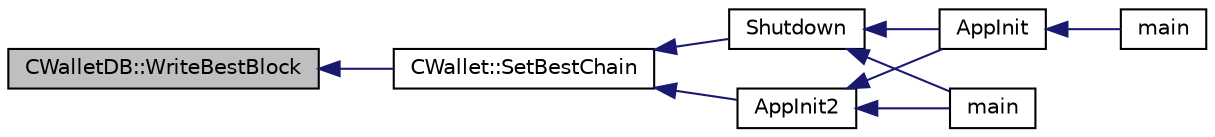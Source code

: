 digraph "CWalletDB::WriteBestBlock"
{
  edge [fontname="Helvetica",fontsize="10",labelfontname="Helvetica",labelfontsize="10"];
  node [fontname="Helvetica",fontsize="10",shape=record];
  rankdir="LR";
  Node886 [label="CWalletDB::WriteBestBlock",height=0.2,width=0.4,color="black", fillcolor="grey75", style="filled", fontcolor="black"];
  Node886 -> Node887 [dir="back",color="midnightblue",fontsize="10",style="solid",fontname="Helvetica"];
  Node887 [label="CWallet::SetBestChain",height=0.2,width=0.4,color="black", fillcolor="white", style="filled",URL="$d2/de5/class_c_wallet.html#a1697a92171b4359f49b38aed643cf92b"];
  Node887 -> Node888 [dir="back",color="midnightblue",fontsize="10",style="solid",fontname="Helvetica"];
  Node888 [label="Shutdown",height=0.2,width=0.4,color="black", fillcolor="white", style="filled",URL="$d8/dc0/init_8h.html#ac5f038c2b480cf9ef5e19e3eba8dbaf9"];
  Node888 -> Node889 [dir="back",color="midnightblue",fontsize="10",style="solid",fontname="Helvetica"];
  Node889 [label="AppInit",height=0.2,width=0.4,color="black", fillcolor="white", style="filled",URL="$d4/d35/iond_8cpp.html#ac59316b767e6984e1285f0531275286b"];
  Node889 -> Node890 [dir="back",color="midnightblue",fontsize="10",style="solid",fontname="Helvetica"];
  Node890 [label="main",height=0.2,width=0.4,color="black", fillcolor="white", style="filled",URL="$d4/d35/iond_8cpp.html#a0ddf1224851353fc92bfbff6f499fa97"];
  Node888 -> Node891 [dir="back",color="midnightblue",fontsize="10",style="solid",fontname="Helvetica"];
  Node891 [label="main",height=0.2,width=0.4,color="black", fillcolor="white", style="filled",URL="$d5/d2d/ion_8cpp.html#a0ddf1224851353fc92bfbff6f499fa97"];
  Node887 -> Node892 [dir="back",color="midnightblue",fontsize="10",style="solid",fontname="Helvetica"];
  Node892 [label="AppInit2",height=0.2,width=0.4,color="black", fillcolor="white", style="filled",URL="$d8/dc0/init_8h.html#a1a4c1bfbf6ba1db77e988b89b9cadfd3",tooltip="Initialize ion. "];
  Node892 -> Node889 [dir="back",color="midnightblue",fontsize="10",style="solid",fontname="Helvetica"];
  Node892 -> Node891 [dir="back",color="midnightblue",fontsize="10",style="solid",fontname="Helvetica"];
}
